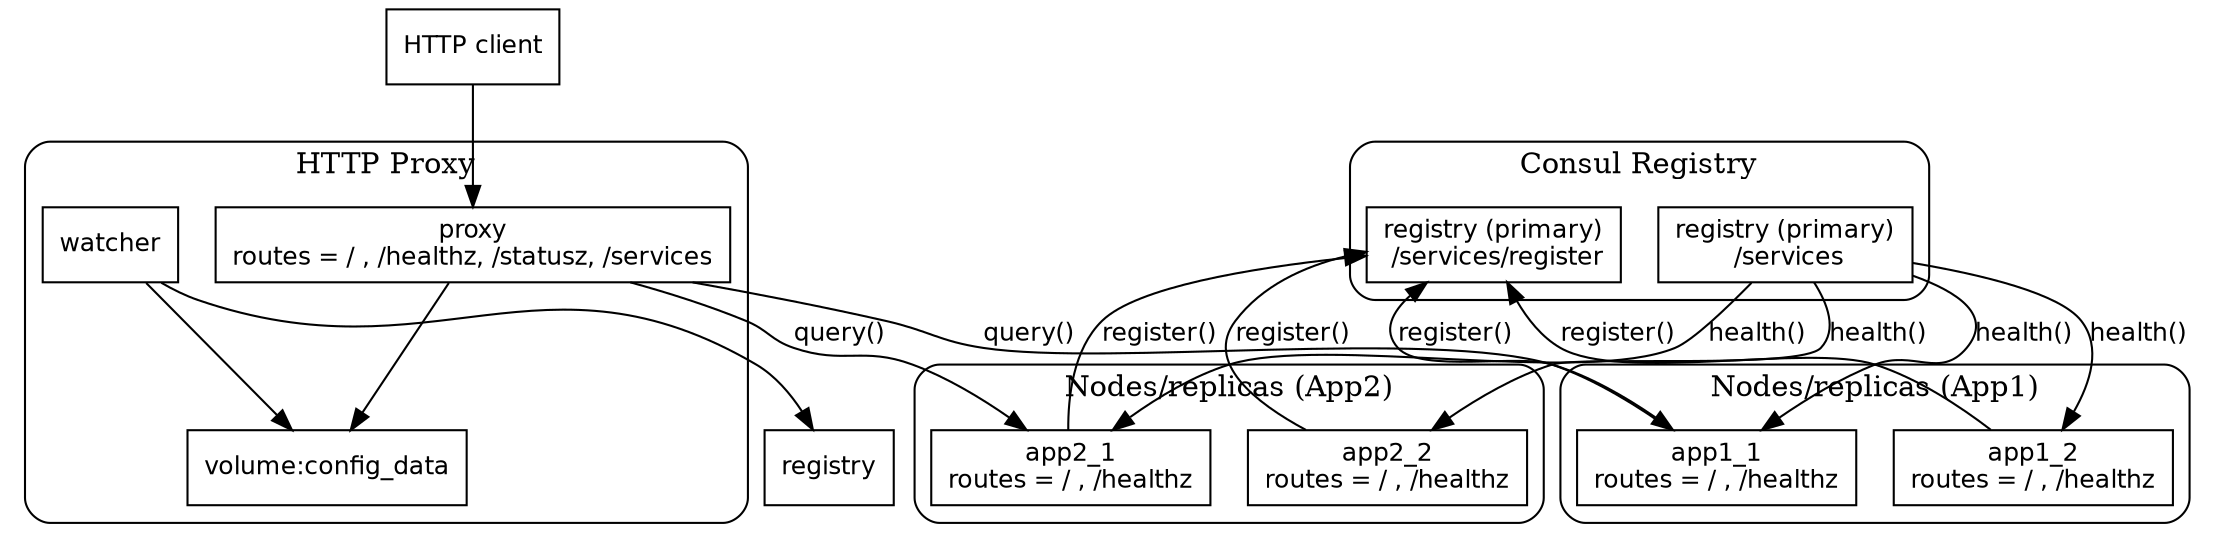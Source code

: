 digraph {
    style = "rounded";
    rankdir = "TB";
    node [shape = record, fontname = Helvetica, fontsize = 12];
    edge [fontname = Helvetica, fontsize = 12];

    client [label = "HTTP client"];
    client -> proxy;

    subgraph cluster_proxy {
       label = "HTTP Proxy";
       proxy [label = "proxy\nroutes = / , /healthz, /statusz, /services"];
       watcher [label = "watcher"];
       config_data [label = "volume:config_data"];
    }

    watcher -> registry;
    watcher -> config_data;
    proxy -> config_data;

    subgraph cluster_registry {
       label = "Consul Registry";
       registry_write [label = "registry (primary)\n /services/register"];
       registry_read [label = "registry (primary)\n /services"];
    }

    subgraph cluster_app1 {
       rankdir = "TB";
       label = "Nodes/replicas (App1)";
       app1_1 [label = "app1_1\nroutes = / , /healthz"];
       app1_2 [label = "app1_2\nroutes = / , /healthz"];
    }
    app1_1 -> registry_write [label = "register()"];
    app1_2 -> registry_write [label = "register()"];
    registry_read -> app1_1 [label = "health()"];
    registry_read -> app1_2 [label = "health()"];
    proxy -> app1_1 [label = "query()"];

    subgraph cluster_app2 {
       label = "Nodes/replicas (App2)";
       app2_1 [label = "app2_1\nroutes = / , /healthz"];
       app2_2 [label = "app2_2\nroutes = / , /healthz"];
    }
    app2_1 -> registry_write [label = "register()"];
    app2_2 -> registry_write [label = "register()"];
    registry_read -> app2_1 [label = "health()"];
    registry_read -> app2_2 [label = "health()"];
    proxy -> app2_1 [label = "query()"];
}
